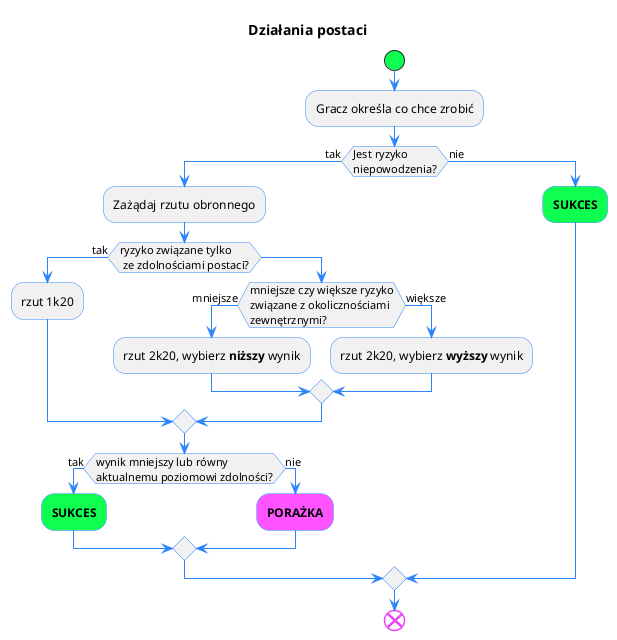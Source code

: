 @startuml "Działania postaci"
skinparam defaultFontName Oxanium
skinparam activity {
  StartColor #0fff50
  BarColor #2c84fa
  EndColor #e949f5
  BorderColor #2c84fa
  ArrowColor #2c84fa
  FontName Oxanium
}
title "Działania postaci" 
start
:Gracz określa co chce zrobić;
if (Jest ryzyko\nniepowodzenia?) then (tak)
:Zażądaj rzutu obronnego;
  if (ryzyko związane tylko\n ze zdolnościami postaci?) then (tak)
    :rzut 1k20;
  else
   if (mniejsze czy większe ryzyko\nzwiązane z okolicznościami\nzewnętrznymi?) then (mniejsze)
   :rzut 2k20, wybierz **niższy** wynik;
   else (większe)
   :rzut 2k20, wybierz **wyższy** wynik;
   endif
  endif 
  if (wynik mniejszy lub równy\naktualnemu poziomowi zdolności?) then (tak)
  #0fff50 :**SUKCES**;
  else (nie)
  #ff54ff :**PORAŻKA**;
  endif
else (nie)
#0fff50 :**SUKCES**;
endif 
end
@enduml

@startuml "Walka fizyczna"
title "Walka fizyczna"
skinparam defaultFontName Oxanium
skinparam activity {
  StartColor #0fff50
  BarColor #2c84fa
  EndColor #e949f5
  BorderColor #2c84fa
  ArrowColor #2c84fa
  FontName Oxanium
}
start
:Rozpocznij rundę;
if (Gracz chce się\nwycofać z walki?) then (tak)
:Zażądaj testu BIO;
if (Test udany i gracz ma dokąd uciec?) then (tak)
:Gracz opuszcza starcie;
stop
else (nie)
:Gracz pozostaje w starciu;
endif
endif
if (postać może zostać zaskoczona\na chce działać przed przeciwnikami?) then (tak)
  :Zażądaj testu BIO;
  if (Test BIO zdany?) then (tak)
    :Postać działa przed przeciwnikami;
  else (nie)
    :Wszystkie działania w rundzie\nodbywają się jednocześnie;
  endif
else (nie)
  :Wszystkie działania w rundzie\nodbywają się jednocześnie;
endif
:Postać może wykonać ruch (do 12 m);
:Postać może wykonać atak lub inną akcję;
if (Atak czy akcja?) then (atak)
#f2f230 :Przejdź do algorytmu ataku;
else (akcja)
  if (akcja jest ryzykowna?) then (tak)
    :Zażądaj rzutu obronnego;
    if (Test zdany?) then (tak)
    #0fff50 :**SUKCES**;
    else (nie)
    #ff54ff:**PORAŻKA**;
    endif
  else (nie)
    #0fff50 :**SUKCES**;
  endif 
endif
end
@enduml

@startuml "Atak fizyczny"
title "Atak fizyczny"
skinparam defaultFontName Oxanium
skinparam activity {
  StartColor #0fff50
  BarColor #2c84fa
  EndColor #e949f5
  BorderColor #2c84fa
  ArrowColor #2c84fa
  FontName Oxanium
}
:Określ ilość kości obrażeń;

@enduml